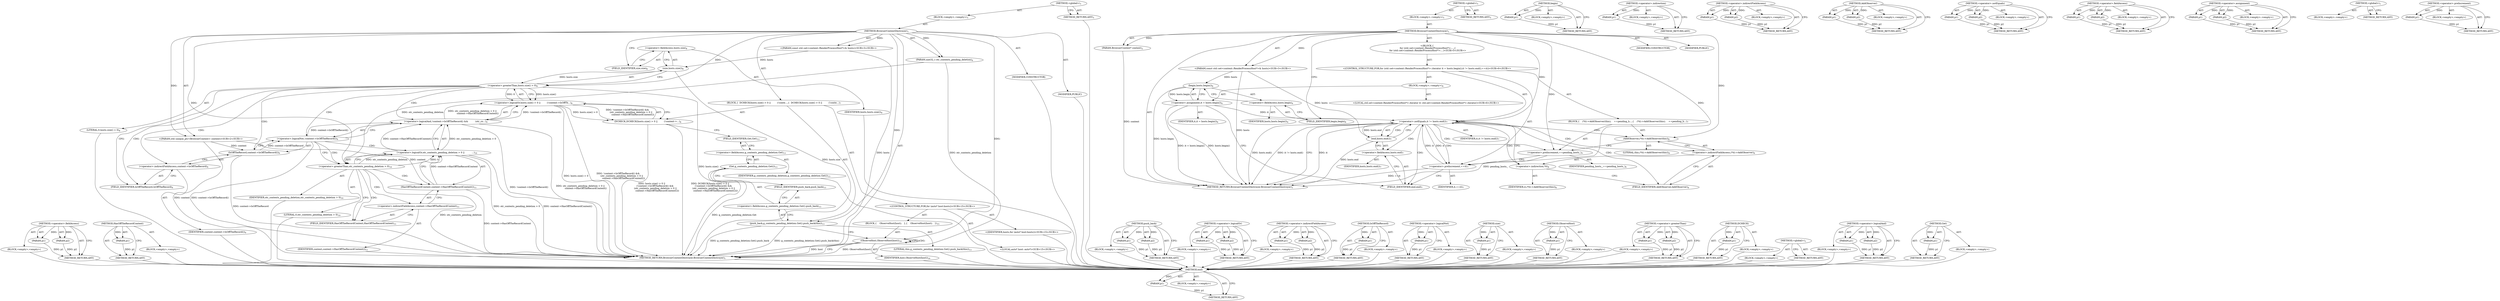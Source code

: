 digraph "Get" {
vulnerable_82 [label=<(METHOD,end)>];
vulnerable_83 [label=<(PARAM,p1)>];
vulnerable_84 [label=<(BLOCK,&lt;empty&gt;,&lt;empty&gt;)>];
vulnerable_85 [label=<(METHOD_RETURN,ANY)>];
vulnerable_6 [label=<(METHOD,&lt;global&gt;)<SUB>1</SUB>>];
vulnerable_7 [label=<(BLOCK,&lt;empty&gt;,&lt;empty&gt;)<SUB>1</SUB>>];
vulnerable_8 [label=<(METHOD,BrowserContextDestroyer)<SUB>1</SUB>>];
vulnerable_9 [label=<(PARAM,BrowserContext* context)<SUB>2</SUB>>];
vulnerable_10 [label="<(PARAM,const std::set&lt;content::RenderProcessHost*&gt;&amp; hosts)<SUB>3</SUB>>"];
vulnerable_11 [label="<(BLOCK,{
  for (std::set&lt;content::RenderProcessHost*&gt;:...,{
  for (std::set&lt;content::RenderProcessHost*&gt;:...)<SUB>5</SUB>>"];
vulnerable_12 [label="<(CONTROL_STRUCTURE,FOR,for (std::set&lt;content::RenderProcessHost*&gt;::iterator it = hosts.begin();it != hosts.end();++it))<SUB>6</SUB>>"];
vulnerable_13 [label=<(BLOCK,&lt;empty&gt;,&lt;empty&gt;)<SUB>6</SUB>>];
vulnerable_14 [label="<(LOCAL,std.set&lt;content.RenderProcessHost*&gt;.iterator it: std.set&lt;content.RenderProcessHost*&gt;.iterator)<SUB>6</SUB>>"];
vulnerable_15 [label=<(&lt;operator&gt;.assignment,it = hosts.begin())<SUB>6</SUB>>];
vulnerable_16 [label=<(IDENTIFIER,it,it = hosts.begin())<SUB>6</SUB>>];
vulnerable_17 [label=<(begin,hosts.begin())<SUB>6</SUB>>];
vulnerable_18 [label=<(&lt;operator&gt;.fieldAccess,hosts.begin)<SUB>6</SUB>>];
vulnerable_19 [label=<(IDENTIFIER,hosts,hosts.begin())<SUB>6</SUB>>];
vulnerable_20 [label=<(FIELD_IDENTIFIER,begin,begin)<SUB>6</SUB>>];
vulnerable_21 [label=<(&lt;operator&gt;.notEquals,it != hosts.end())<SUB>7</SUB>>];
vulnerable_22 [label=<(IDENTIFIER,it,it != hosts.end())<SUB>7</SUB>>];
vulnerable_23 [label=<(end,hosts.end())<SUB>7</SUB>>];
vulnerable_24 [label=<(&lt;operator&gt;.fieldAccess,hosts.end)<SUB>7</SUB>>];
vulnerable_25 [label=<(IDENTIFIER,hosts,hosts.end())<SUB>7</SUB>>];
vulnerable_26 [label=<(FIELD_IDENTIFIER,end,end)<SUB>7</SUB>>];
vulnerable_27 [label=<(&lt;operator&gt;.preIncrement,++it)<SUB>7</SUB>>];
vulnerable_28 [label=<(IDENTIFIER,it,++it)<SUB>7</SUB>>];
vulnerable_29 [label=<(BLOCK,{
    (*it)-&gt;AddObserver(this);
    ++pending_h...,{
    (*it)-&gt;AddObserver(this);
    ++pending_h...)<SUB>7</SUB>>];
vulnerable_30 [label=<(AddObserver,(*it)-&gt;AddObserver(this))<SUB>8</SUB>>];
vulnerable_31 [label=<(&lt;operator&gt;.indirectFieldAccess,(*it)-&gt;AddObserver)<SUB>8</SUB>>];
vulnerable_32 [label=<(&lt;operator&gt;.indirection,*it)<SUB>8</SUB>>];
vulnerable_33 [label=<(IDENTIFIER,it,(*it)-&gt;AddObserver(this))<SUB>8</SUB>>];
vulnerable_34 [label=<(FIELD_IDENTIFIER,AddObserver,AddObserver)<SUB>8</SUB>>];
vulnerable_35 [label=<(LITERAL,this,(*it)-&gt;AddObserver(this))<SUB>8</SUB>>];
vulnerable_36 [label=<(&lt;operator&gt;.preIncrement,++pending_hosts_)<SUB>9</SUB>>];
vulnerable_37 [label=<(IDENTIFIER,pending_hosts_,++pending_hosts_)<SUB>9</SUB>>];
vulnerable_38 [label=<(MODIFIER,CONSTRUCTOR)>];
vulnerable_39 [label=<(MODIFIER,PUBLIC)>];
vulnerable_40 [label=<(METHOD_RETURN,BrowserContextDestroyer.BrowserContextDestroyer)<SUB>1</SUB>>];
vulnerable_42 [label=<(METHOD_RETURN,ANY)<SUB>1</SUB>>];
vulnerable_68 [label=<(METHOD,begin)>];
vulnerable_69 [label=<(PARAM,p1)>];
vulnerable_70 [label=<(BLOCK,&lt;empty&gt;,&lt;empty&gt;)>];
vulnerable_71 [label=<(METHOD_RETURN,ANY)>];
vulnerable_100 [label=<(METHOD,&lt;operator&gt;.indirection)>];
vulnerable_101 [label=<(PARAM,p1)>];
vulnerable_102 [label=<(BLOCK,&lt;empty&gt;,&lt;empty&gt;)>];
vulnerable_103 [label=<(METHOD_RETURN,ANY)>];
vulnerable_95 [label=<(METHOD,&lt;operator&gt;.indirectFieldAccess)>];
vulnerable_96 [label=<(PARAM,p1)>];
vulnerable_97 [label=<(PARAM,p2)>];
vulnerable_98 [label=<(BLOCK,&lt;empty&gt;,&lt;empty&gt;)>];
vulnerable_99 [label=<(METHOD_RETURN,ANY)>];
vulnerable_90 [label=<(METHOD,AddObserver)>];
vulnerable_91 [label=<(PARAM,p1)>];
vulnerable_92 [label=<(PARAM,p2)>];
vulnerable_93 [label=<(BLOCK,&lt;empty&gt;,&lt;empty&gt;)>];
vulnerable_94 [label=<(METHOD_RETURN,ANY)>];
vulnerable_77 [label=<(METHOD,&lt;operator&gt;.notEquals)>];
vulnerable_78 [label=<(PARAM,p1)>];
vulnerable_79 [label=<(PARAM,p2)>];
vulnerable_80 [label=<(BLOCK,&lt;empty&gt;,&lt;empty&gt;)>];
vulnerable_81 [label=<(METHOD_RETURN,ANY)>];
vulnerable_72 [label=<(METHOD,&lt;operator&gt;.fieldAccess)>];
vulnerable_73 [label=<(PARAM,p1)>];
vulnerable_74 [label=<(PARAM,p2)>];
vulnerable_75 [label=<(BLOCK,&lt;empty&gt;,&lt;empty&gt;)>];
vulnerable_76 [label=<(METHOD_RETURN,ANY)>];
vulnerable_63 [label=<(METHOD,&lt;operator&gt;.assignment)>];
vulnerable_64 [label=<(PARAM,p1)>];
vulnerable_65 [label=<(PARAM,p2)>];
vulnerable_66 [label=<(BLOCK,&lt;empty&gt;,&lt;empty&gt;)>];
vulnerable_67 [label=<(METHOD_RETURN,ANY)>];
vulnerable_57 [label=<(METHOD,&lt;global&gt;)<SUB>1</SUB>>];
vulnerable_58 [label=<(BLOCK,&lt;empty&gt;,&lt;empty&gt;)>];
vulnerable_59 [label=<(METHOD_RETURN,ANY)>];
vulnerable_86 [label=<(METHOD,&lt;operator&gt;.preIncrement)>];
vulnerable_87 [label=<(PARAM,p1)>];
vulnerable_88 [label=<(BLOCK,&lt;empty&gt;,&lt;empty&gt;)>];
vulnerable_89 [label=<(METHOD_RETURN,ANY)>];
fixed_96 [label=<(METHOD,&lt;operator&gt;.fieldAccess)>];
fixed_97 [label=<(PARAM,p1)>];
fixed_98 [label=<(PARAM,p2)>];
fixed_99 [label=<(BLOCK,&lt;empty&gt;,&lt;empty&gt;)>];
fixed_100 [label=<(METHOD_RETURN,ANY)>];
fixed_119 [label=<(METHOD,HasOffTheRecordContext)>];
fixed_120 [label=<(PARAM,p1)>];
fixed_121 [label=<(BLOCK,&lt;empty&gt;,&lt;empty&gt;)>];
fixed_122 [label=<(METHOD_RETURN,ANY)>];
fixed_6 [label=<(METHOD,&lt;global&gt;)<SUB>1</SUB>>];
fixed_7 [label=<(BLOCK,&lt;empty&gt;,&lt;empty&gt;)<SUB>1</SUB>>];
fixed_8 [label=<(METHOD,BrowserContextDestroyer)<SUB>1</SUB>>];
fixed_9 [label="<(PARAM,std::unique_ptr&lt;BrowserContext&gt; context)<SUB>2</SUB>>"];
fixed_10 [label="<(PARAM,const std::set&lt;content::RenderProcessHost*&gt;&amp; hosts)<SUB>3</SUB>>"];
fixed_11 [label=<(PARAM,uint32_t otr_contexts_pending_deletion)<SUB>4</SUB>>];
fixed_12 [label=<(BLOCK,{
  DCHECK(hosts.size() &gt; 0 ||
         (!conte...,{
  DCHECK(hosts.size() &gt; 0 ||
         (!conte...)<SUB>7</SUB>>];
fixed_13 [label=<(DCHECK,DCHECK(hosts.size() &gt; 0 ||
         (!context-&gt;...)<SUB>8</SUB>>];
fixed_14 [label=<(&lt;operator&gt;.logicalOr,hosts.size() &gt; 0 ||
         (!context-&gt;IsOffTh...)<SUB>8</SUB>>];
fixed_15 [label=<(&lt;operator&gt;.greaterThan,hosts.size() &gt; 0)<SUB>8</SUB>>];
fixed_16 [label=<(size,hosts.size())<SUB>8</SUB>>];
fixed_17 [label=<(&lt;operator&gt;.fieldAccess,hosts.size)<SUB>8</SUB>>];
fixed_18 [label=<(IDENTIFIER,hosts,hosts.size())<SUB>8</SUB>>];
fixed_19 [label=<(FIELD_IDENTIFIER,size,size)<SUB>8</SUB>>];
fixed_20 [label=<(LITERAL,0,hosts.size() &gt; 0)<SUB>8</SUB>>];
fixed_21 [label=<(&lt;operator&gt;.logicalAnd,!context-&gt;IsOffTheRecord() &amp;&amp;
          (otr_co...)<SUB>9</SUB>>];
fixed_22 [label=<(&lt;operator&gt;.logicalNot,!context-&gt;IsOffTheRecord())<SUB>9</SUB>>];
fixed_23 [label=<(IsOffTheRecord,context-&gt;IsOffTheRecord())<SUB>9</SUB>>];
fixed_24 [label=<(&lt;operator&gt;.indirectFieldAccess,context-&gt;IsOffTheRecord)<SUB>9</SUB>>];
fixed_25 [label=<(IDENTIFIER,context,context-&gt;IsOffTheRecord())<SUB>9</SUB>>];
fixed_26 [label=<(FIELD_IDENTIFIER,IsOffTheRecord,IsOffTheRecord)<SUB>9</SUB>>];
fixed_27 [label=<(&lt;operator&gt;.logicalOr,otr_contexts_pending_deletion &gt; 0 ||
          ...)<SUB>10</SUB>>];
fixed_28 [label=<(&lt;operator&gt;.greaterThan,otr_contexts_pending_deletion &gt; 0)<SUB>10</SUB>>];
fixed_29 [label=<(IDENTIFIER,otr_contexts_pending_deletion,otr_contexts_pending_deletion &gt; 0)<SUB>10</SUB>>];
fixed_30 [label=<(LITERAL,0,otr_contexts_pending_deletion &gt; 0)<SUB>10</SUB>>];
fixed_31 [label=<(HasOffTheRecordContext,context-&gt;HasOffTheRecordContext())<SUB>11</SUB>>];
fixed_32 [label=<(&lt;operator&gt;.indirectFieldAccess,context-&gt;HasOffTheRecordContext)<SUB>11</SUB>>];
fixed_33 [label=<(IDENTIFIER,context,context-&gt;HasOffTheRecordContext())<SUB>11</SUB>>];
fixed_34 [label=<(FIELD_IDENTIFIER,HasOffTheRecordContext,HasOffTheRecordContext)<SUB>11</SUB>>];
fixed_35 [label=<(push_back,g_contexts_pending_deletion.Get().push_back(this))<SUB>13</SUB>>];
fixed_36 [label=<(&lt;operator&gt;.fieldAccess,g_contexts_pending_deletion.Get().push_back)<SUB>13</SUB>>];
fixed_37 [label=<(Get,g_contexts_pending_deletion.Get())<SUB>13</SUB>>];
fixed_38 [label=<(&lt;operator&gt;.fieldAccess,g_contexts_pending_deletion.Get)<SUB>13</SUB>>];
fixed_39 [label=<(IDENTIFIER,g_contexts_pending_deletion,g_contexts_pending_deletion.Get())<SUB>13</SUB>>];
fixed_40 [label=<(FIELD_IDENTIFIER,Get,Get)<SUB>13</SUB>>];
fixed_41 [label=<(FIELD_IDENTIFIER,push_back,push_back)<SUB>13</SUB>>];
fixed_42 [label=<(LITERAL,this,g_contexts_pending_deletion.Get().push_back(this))<SUB>13</SUB>>];
fixed_43 [label="<(CONTROL_STRUCTURE,FOR,for (auto* host:hosts))<SUB>15</SUB>>"];
fixed_44 [label="<(IDENTIFIER,hosts,for (auto* host:hosts))<SUB>15</SUB>>"];
fixed_45 [label="<(LOCAL,auto* host: auto*)<SUB>15</SUB>>"];
fixed_46 [label=<(BLOCK,{
    ObserveHost(host);
   },{
    ObserveHost(host);
   })<SUB>15</SUB>>];
fixed_47 [label=<(ObserveHost,ObserveHost(host))<SUB>16</SUB>>];
fixed_48 [label=<(IDENTIFIER,host,ObserveHost(host))<SUB>16</SUB>>];
fixed_49 [label=<(MODIFIER,CONSTRUCTOR)>];
fixed_50 [label=<(MODIFIER,PUBLIC)>];
fixed_51 [label=<(METHOD_RETURN,BrowserContextDestroyer.BrowserContextDestroyer)<SUB>1</SUB>>];
fixed_53 [label=<(METHOD_RETURN,ANY)<SUB>1</SUB>>];
fixed_123 [label=<(METHOD,push_back)>];
fixed_124 [label=<(PARAM,p1)>];
fixed_125 [label=<(PARAM,p2)>];
fixed_126 [label=<(BLOCK,&lt;empty&gt;,&lt;empty&gt;)>];
fixed_127 [label=<(METHOD_RETURN,ANY)>];
fixed_82 [label=<(METHOD,&lt;operator&gt;.logicalOr)>];
fixed_83 [label=<(PARAM,p1)>];
fixed_84 [label=<(PARAM,p2)>];
fixed_85 [label=<(BLOCK,&lt;empty&gt;,&lt;empty&gt;)>];
fixed_86 [label=<(METHOD_RETURN,ANY)>];
fixed_114 [label=<(METHOD,&lt;operator&gt;.indirectFieldAccess)>];
fixed_115 [label=<(PARAM,p1)>];
fixed_116 [label=<(PARAM,p2)>];
fixed_117 [label=<(BLOCK,&lt;empty&gt;,&lt;empty&gt;)>];
fixed_118 [label=<(METHOD_RETURN,ANY)>];
fixed_110 [label=<(METHOD,IsOffTheRecord)>];
fixed_111 [label=<(PARAM,p1)>];
fixed_112 [label=<(BLOCK,&lt;empty&gt;,&lt;empty&gt;)>];
fixed_113 [label=<(METHOD_RETURN,ANY)>];
fixed_106 [label=<(METHOD,&lt;operator&gt;.logicalNot)>];
fixed_107 [label=<(PARAM,p1)>];
fixed_108 [label=<(BLOCK,&lt;empty&gt;,&lt;empty&gt;)>];
fixed_109 [label=<(METHOD_RETURN,ANY)>];
fixed_92 [label=<(METHOD,size)>];
fixed_93 [label=<(PARAM,p1)>];
fixed_94 [label=<(BLOCK,&lt;empty&gt;,&lt;empty&gt;)>];
fixed_95 [label=<(METHOD_RETURN,ANY)>];
fixed_132 [label=<(METHOD,ObserveHost)>];
fixed_133 [label=<(PARAM,p1)>];
fixed_134 [label=<(BLOCK,&lt;empty&gt;,&lt;empty&gt;)>];
fixed_135 [label=<(METHOD_RETURN,ANY)>];
fixed_87 [label=<(METHOD,&lt;operator&gt;.greaterThan)>];
fixed_88 [label=<(PARAM,p1)>];
fixed_89 [label=<(PARAM,p2)>];
fixed_90 [label=<(BLOCK,&lt;empty&gt;,&lt;empty&gt;)>];
fixed_91 [label=<(METHOD_RETURN,ANY)>];
fixed_78 [label=<(METHOD,DCHECK)>];
fixed_79 [label=<(PARAM,p1)>];
fixed_80 [label=<(BLOCK,&lt;empty&gt;,&lt;empty&gt;)>];
fixed_81 [label=<(METHOD_RETURN,ANY)>];
fixed_72 [label=<(METHOD,&lt;global&gt;)<SUB>1</SUB>>];
fixed_73 [label=<(BLOCK,&lt;empty&gt;,&lt;empty&gt;)>];
fixed_74 [label=<(METHOD_RETURN,ANY)>];
fixed_101 [label=<(METHOD,&lt;operator&gt;.logicalAnd)>];
fixed_102 [label=<(PARAM,p1)>];
fixed_103 [label=<(PARAM,p2)>];
fixed_104 [label=<(BLOCK,&lt;empty&gt;,&lt;empty&gt;)>];
fixed_105 [label=<(METHOD_RETURN,ANY)>];
fixed_128 [label=<(METHOD,Get)>];
fixed_129 [label=<(PARAM,p1)>];
fixed_130 [label=<(BLOCK,&lt;empty&gt;,&lt;empty&gt;)>];
fixed_131 [label=<(METHOD_RETURN,ANY)>];
vulnerable_82 -> vulnerable_83  [key=0, label="AST: "];
vulnerable_82 -> vulnerable_83  [key=1, label="DDG: "];
vulnerable_82 -> vulnerable_84  [key=0, label="AST: "];
vulnerable_82 -> vulnerable_85  [key=0, label="AST: "];
vulnerable_82 -> vulnerable_85  [key=1, label="CFG: "];
vulnerable_83 -> vulnerable_85  [key=0, label="DDG: p1"];
vulnerable_6 -> vulnerable_7  [key=0, label="AST: "];
vulnerable_6 -> vulnerable_42  [key=0, label="AST: "];
vulnerable_6 -> vulnerable_42  [key=1, label="CFG: "];
vulnerable_7 -> vulnerable_8  [key=0, label="AST: "];
vulnerable_8 -> vulnerable_9  [key=0, label="AST: "];
vulnerable_8 -> vulnerable_9  [key=1, label="DDG: "];
vulnerable_8 -> vulnerable_10  [key=0, label="AST: "];
vulnerable_8 -> vulnerable_10  [key=1, label="DDG: "];
vulnerable_8 -> vulnerable_11  [key=0, label="AST: "];
vulnerable_8 -> vulnerable_38  [key=0, label="AST: "];
vulnerable_8 -> vulnerable_39  [key=0, label="AST: "];
vulnerable_8 -> vulnerable_40  [key=0, label="AST: "];
vulnerable_8 -> vulnerable_20  [key=0, label="CFG: "];
vulnerable_8 -> vulnerable_21  [key=0, label="DDG: "];
vulnerable_8 -> vulnerable_27  [key=0, label="DDG: "];
vulnerable_8 -> vulnerable_30  [key=0, label="DDG: "];
vulnerable_8 -> vulnerable_36  [key=0, label="DDG: "];
vulnerable_9 -> vulnerable_40  [key=0, label="DDG: context"];
vulnerable_10 -> vulnerable_40  [key=0, label="DDG: hosts"];
vulnerable_10 -> vulnerable_23  [key=0, label="DDG: hosts"];
vulnerable_10 -> vulnerable_17  [key=0, label="DDG: hosts"];
vulnerable_11 -> vulnerable_12  [key=0, label="AST: "];
vulnerable_12 -> vulnerable_13  [key=0, label="AST: "];
vulnerable_12 -> vulnerable_21  [key=0, label="AST: "];
vulnerable_12 -> vulnerable_27  [key=0, label="AST: "];
vulnerable_12 -> vulnerable_29  [key=0, label="AST: "];
vulnerable_13 -> vulnerable_14  [key=0, label="AST: "];
vulnerable_13 -> vulnerable_15  [key=0, label="AST: "];
vulnerable_15 -> vulnerable_16  [key=0, label="AST: "];
vulnerable_15 -> vulnerable_17  [key=0, label="AST: "];
vulnerable_15 -> vulnerable_26  [key=0, label="CFG: "];
vulnerable_15 -> vulnerable_40  [key=0, label="DDG: hosts.begin()"];
vulnerable_15 -> vulnerable_40  [key=1, label="DDG: it = hosts.begin()"];
vulnerable_15 -> vulnerable_21  [key=0, label="DDG: it"];
vulnerable_17 -> vulnerable_18  [key=0, label="AST: "];
vulnerable_17 -> vulnerable_15  [key=0, label="CFG: "];
vulnerable_17 -> vulnerable_15  [key=1, label="DDG: hosts.begin"];
vulnerable_17 -> vulnerable_40  [key=0, label="DDG: hosts.begin"];
vulnerable_18 -> vulnerable_19  [key=0, label="AST: "];
vulnerable_18 -> vulnerable_20  [key=0, label="AST: "];
vulnerable_18 -> vulnerable_17  [key=0, label="CFG: "];
vulnerable_20 -> vulnerable_18  [key=0, label="CFG: "];
vulnerable_21 -> vulnerable_22  [key=0, label="AST: "];
vulnerable_21 -> vulnerable_23  [key=0, label="AST: "];
vulnerable_21 -> vulnerable_23  [key=1, label="CDG: "];
vulnerable_21 -> vulnerable_40  [key=0, label="CFG: "];
vulnerable_21 -> vulnerable_40  [key=1, label="DDG: it"];
vulnerable_21 -> vulnerable_40  [key=2, label="DDG: hosts.end()"];
vulnerable_21 -> vulnerable_40  [key=3, label="DDG: it != hosts.end()"];
vulnerable_21 -> vulnerable_32  [key=0, label="CFG: "];
vulnerable_21 -> vulnerable_32  [key=1, label="CDG: "];
vulnerable_21 -> vulnerable_27  [key=0, label="DDG: it"];
vulnerable_21 -> vulnerable_27  [key=1, label="CDG: "];
vulnerable_21 -> vulnerable_24  [key=0, label="CDG: "];
vulnerable_21 -> vulnerable_30  [key=0, label="CDG: "];
vulnerable_21 -> vulnerable_34  [key=0, label="CDG: "];
vulnerable_21 -> vulnerable_21  [key=0, label="CDG: "];
vulnerable_21 -> vulnerable_26  [key=0, label="CDG: "];
vulnerable_21 -> vulnerable_36  [key=0, label="CDG: "];
vulnerable_21 -> vulnerable_31  [key=0, label="CDG: "];
vulnerable_23 -> vulnerable_24  [key=0, label="AST: "];
vulnerable_23 -> vulnerable_21  [key=0, label="CFG: "];
vulnerable_23 -> vulnerable_21  [key=1, label="DDG: hosts.end"];
vulnerable_23 -> vulnerable_40  [key=0, label="DDG: hosts.end"];
vulnerable_24 -> vulnerable_25  [key=0, label="AST: "];
vulnerable_24 -> vulnerable_26  [key=0, label="AST: "];
vulnerable_24 -> vulnerable_23  [key=0, label="CFG: "];
vulnerable_26 -> vulnerable_24  [key=0, label="CFG: "];
vulnerable_27 -> vulnerable_28  [key=0, label="AST: "];
vulnerable_27 -> vulnerable_26  [key=0, label="CFG: "];
vulnerable_27 -> vulnerable_40  [key=0, label="DDG: ++it"];
vulnerable_27 -> vulnerable_21  [key=0, label="DDG: it"];
vulnerable_29 -> vulnerable_30  [key=0, label="AST: "];
vulnerable_29 -> vulnerable_36  [key=0, label="AST: "];
vulnerable_30 -> vulnerable_31  [key=0, label="AST: "];
vulnerable_30 -> vulnerable_35  [key=0, label="AST: "];
vulnerable_30 -> vulnerable_36  [key=0, label="CFG: "];
vulnerable_31 -> vulnerable_32  [key=0, label="AST: "];
vulnerable_31 -> vulnerable_34  [key=0, label="AST: "];
vulnerable_31 -> vulnerable_30  [key=0, label="CFG: "];
vulnerable_32 -> vulnerable_33  [key=0, label="AST: "];
vulnerable_32 -> vulnerable_34  [key=0, label="CFG: "];
vulnerable_34 -> vulnerable_31  [key=0, label="CFG: "];
vulnerable_36 -> vulnerable_37  [key=0, label="AST: "];
vulnerable_36 -> vulnerable_27  [key=0, label="CFG: "];
vulnerable_36 -> vulnerable_40  [key=0, label="DDG: pending_hosts_"];
vulnerable_68 -> vulnerable_69  [key=0, label="AST: "];
vulnerable_68 -> vulnerable_69  [key=1, label="DDG: "];
vulnerable_68 -> vulnerable_70  [key=0, label="AST: "];
vulnerable_68 -> vulnerable_71  [key=0, label="AST: "];
vulnerable_68 -> vulnerable_71  [key=1, label="CFG: "];
vulnerable_69 -> vulnerable_71  [key=0, label="DDG: p1"];
vulnerable_100 -> vulnerable_101  [key=0, label="AST: "];
vulnerable_100 -> vulnerable_101  [key=1, label="DDG: "];
vulnerable_100 -> vulnerable_102  [key=0, label="AST: "];
vulnerable_100 -> vulnerable_103  [key=0, label="AST: "];
vulnerable_100 -> vulnerable_103  [key=1, label="CFG: "];
vulnerable_101 -> vulnerable_103  [key=0, label="DDG: p1"];
vulnerable_95 -> vulnerable_96  [key=0, label="AST: "];
vulnerable_95 -> vulnerable_96  [key=1, label="DDG: "];
vulnerable_95 -> vulnerable_98  [key=0, label="AST: "];
vulnerable_95 -> vulnerable_97  [key=0, label="AST: "];
vulnerable_95 -> vulnerable_97  [key=1, label="DDG: "];
vulnerable_95 -> vulnerable_99  [key=0, label="AST: "];
vulnerable_95 -> vulnerable_99  [key=1, label="CFG: "];
vulnerable_96 -> vulnerable_99  [key=0, label="DDG: p1"];
vulnerable_97 -> vulnerable_99  [key=0, label="DDG: p2"];
vulnerable_90 -> vulnerable_91  [key=0, label="AST: "];
vulnerable_90 -> vulnerable_91  [key=1, label="DDG: "];
vulnerable_90 -> vulnerable_93  [key=0, label="AST: "];
vulnerable_90 -> vulnerable_92  [key=0, label="AST: "];
vulnerable_90 -> vulnerable_92  [key=1, label="DDG: "];
vulnerable_90 -> vulnerable_94  [key=0, label="AST: "];
vulnerable_90 -> vulnerable_94  [key=1, label="CFG: "];
vulnerable_91 -> vulnerable_94  [key=0, label="DDG: p1"];
vulnerable_92 -> vulnerable_94  [key=0, label="DDG: p2"];
vulnerable_77 -> vulnerable_78  [key=0, label="AST: "];
vulnerable_77 -> vulnerable_78  [key=1, label="DDG: "];
vulnerable_77 -> vulnerable_80  [key=0, label="AST: "];
vulnerable_77 -> vulnerable_79  [key=0, label="AST: "];
vulnerable_77 -> vulnerable_79  [key=1, label="DDG: "];
vulnerable_77 -> vulnerable_81  [key=0, label="AST: "];
vulnerable_77 -> vulnerable_81  [key=1, label="CFG: "];
vulnerable_78 -> vulnerable_81  [key=0, label="DDG: p1"];
vulnerable_79 -> vulnerable_81  [key=0, label="DDG: p2"];
vulnerable_72 -> vulnerable_73  [key=0, label="AST: "];
vulnerable_72 -> vulnerable_73  [key=1, label="DDG: "];
vulnerable_72 -> vulnerable_75  [key=0, label="AST: "];
vulnerable_72 -> vulnerable_74  [key=0, label="AST: "];
vulnerable_72 -> vulnerable_74  [key=1, label="DDG: "];
vulnerable_72 -> vulnerable_76  [key=0, label="AST: "];
vulnerable_72 -> vulnerable_76  [key=1, label="CFG: "];
vulnerable_73 -> vulnerable_76  [key=0, label="DDG: p1"];
vulnerable_74 -> vulnerable_76  [key=0, label="DDG: p2"];
vulnerable_63 -> vulnerable_64  [key=0, label="AST: "];
vulnerable_63 -> vulnerable_64  [key=1, label="DDG: "];
vulnerable_63 -> vulnerable_66  [key=0, label="AST: "];
vulnerable_63 -> vulnerable_65  [key=0, label="AST: "];
vulnerable_63 -> vulnerable_65  [key=1, label="DDG: "];
vulnerable_63 -> vulnerable_67  [key=0, label="AST: "];
vulnerable_63 -> vulnerable_67  [key=1, label="CFG: "];
vulnerable_64 -> vulnerable_67  [key=0, label="DDG: p1"];
vulnerable_65 -> vulnerable_67  [key=0, label="DDG: p2"];
vulnerable_57 -> vulnerable_58  [key=0, label="AST: "];
vulnerable_57 -> vulnerable_59  [key=0, label="AST: "];
vulnerable_57 -> vulnerable_59  [key=1, label="CFG: "];
vulnerable_86 -> vulnerable_87  [key=0, label="AST: "];
vulnerable_86 -> vulnerable_87  [key=1, label="DDG: "];
vulnerable_86 -> vulnerable_88  [key=0, label="AST: "];
vulnerable_86 -> vulnerable_89  [key=0, label="AST: "];
vulnerable_86 -> vulnerable_89  [key=1, label="CFG: "];
vulnerable_87 -> vulnerable_89  [key=0, label="DDG: p1"];
fixed_96 -> fixed_97  [key=0, label="AST: "];
fixed_96 -> fixed_97  [key=1, label="DDG: "];
fixed_96 -> fixed_99  [key=0, label="AST: "];
fixed_96 -> fixed_98  [key=0, label="AST: "];
fixed_96 -> fixed_98  [key=1, label="DDG: "];
fixed_96 -> fixed_100  [key=0, label="AST: "];
fixed_96 -> fixed_100  [key=1, label="CFG: "];
fixed_97 -> fixed_100  [key=0, label="DDG: p1"];
fixed_98 -> fixed_100  [key=0, label="DDG: p2"];
fixed_99 -> vulnerable_82  [key=0];
fixed_100 -> vulnerable_82  [key=0];
fixed_119 -> fixed_120  [key=0, label="AST: "];
fixed_119 -> fixed_120  [key=1, label="DDG: "];
fixed_119 -> fixed_121  [key=0, label="AST: "];
fixed_119 -> fixed_122  [key=0, label="AST: "];
fixed_119 -> fixed_122  [key=1, label="CFG: "];
fixed_120 -> fixed_122  [key=0, label="DDG: p1"];
fixed_121 -> vulnerable_82  [key=0];
fixed_122 -> vulnerable_82  [key=0];
fixed_6 -> fixed_7  [key=0, label="AST: "];
fixed_6 -> fixed_53  [key=0, label="AST: "];
fixed_6 -> fixed_53  [key=1, label="CFG: "];
fixed_7 -> fixed_8  [key=0, label="AST: "];
fixed_8 -> fixed_9  [key=0, label="AST: "];
fixed_8 -> fixed_9  [key=1, label="DDG: "];
fixed_8 -> fixed_10  [key=0, label="AST: "];
fixed_8 -> fixed_10  [key=1, label="DDG: "];
fixed_8 -> fixed_11  [key=0, label="AST: "];
fixed_8 -> fixed_11  [key=1, label="DDG: "];
fixed_8 -> fixed_12  [key=0, label="AST: "];
fixed_8 -> fixed_49  [key=0, label="AST: "];
fixed_8 -> fixed_50  [key=0, label="AST: "];
fixed_8 -> fixed_51  [key=0, label="AST: "];
fixed_8 -> fixed_19  [key=0, label="CFG: "];
fixed_8 -> fixed_35  [key=0, label="DDG: "];
fixed_8 -> fixed_15  [key=0, label="DDG: "];
fixed_8 -> fixed_47  [key=0, label="DDG: "];
fixed_8 -> fixed_28  [key=0, label="DDG: "];
fixed_9 -> fixed_51  [key=0, label="DDG: context"];
fixed_9 -> fixed_23  [key=0, label="DDG: context"];
fixed_9 -> fixed_31  [key=0, label="DDG: context"];
fixed_10 -> fixed_51  [key=0, label="DDG: hosts"];
fixed_10 -> fixed_16  [key=0, label="DDG: hosts"];
fixed_11 -> fixed_51  [key=0, label="DDG: otr_contexts_pending_deletion"];
fixed_11 -> fixed_28  [key=0, label="DDG: otr_contexts_pending_deletion"];
fixed_12 -> fixed_13  [key=0, label="AST: "];
fixed_12 -> fixed_35  [key=0, label="AST: "];
fixed_12 -> fixed_43  [key=0, label="AST: "];
fixed_13 -> fixed_14  [key=0, label="AST: "];
fixed_13 -> fixed_40  [key=0, label="CFG: "];
fixed_13 -> fixed_51  [key=0, label="DDG: hosts.size() &gt; 0 ||
         (!context-&gt;IsOffTheRecord() &amp;&amp;
          (otr_contexts_pending_deletion &gt; 0 ||
               context-&gt;HasOffTheRecordContext()))"];
fixed_13 -> fixed_51  [key=1, label="DDG: DCHECK(hosts.size() &gt; 0 ||
         (!context-&gt;IsOffTheRecord() &amp;&amp;
          (otr_contexts_pending_deletion &gt; 0 ||
               context-&gt;HasOffTheRecordContext())))"];
fixed_14 -> fixed_15  [key=0, label="AST: "];
fixed_14 -> fixed_21  [key=0, label="AST: "];
fixed_14 -> fixed_13  [key=0, label="CFG: "];
fixed_14 -> fixed_13  [key=1, label="DDG: hosts.size() &gt; 0"];
fixed_14 -> fixed_13  [key=2, label="DDG: !context-&gt;IsOffTheRecord() &amp;&amp;
          (otr_contexts_pending_deletion &gt; 0 ||
               context-&gt;HasOffTheRecordContext())"];
fixed_14 -> fixed_51  [key=0, label="DDG: hosts.size() &gt; 0"];
fixed_14 -> fixed_51  [key=1, label="DDG: !context-&gt;IsOffTheRecord() &amp;&amp;
          (otr_contexts_pending_deletion &gt; 0 ||
               context-&gt;HasOffTheRecordContext())"];
fixed_15 -> fixed_16  [key=0, label="AST: "];
fixed_15 -> fixed_20  [key=0, label="AST: "];
fixed_15 -> fixed_14  [key=0, label="CFG: "];
fixed_15 -> fixed_14  [key=1, label="DDG: hosts.size()"];
fixed_15 -> fixed_14  [key=2, label="DDG: 0"];
fixed_15 -> fixed_26  [key=0, label="CFG: "];
fixed_15 -> fixed_26  [key=1, label="CDG: "];
fixed_15 -> fixed_51  [key=0, label="DDG: hosts.size()"];
fixed_15 -> fixed_24  [key=0, label="CDG: "];
fixed_15 -> fixed_21  [key=0, label="CDG: "];
fixed_15 -> fixed_23  [key=0, label="CDG: "];
fixed_15 -> fixed_22  [key=0, label="CDG: "];
fixed_16 -> fixed_17  [key=0, label="AST: "];
fixed_16 -> fixed_15  [key=0, label="CFG: "];
fixed_16 -> fixed_15  [key=1, label="DDG: hosts.size"];
fixed_16 -> fixed_51  [key=0, label="DDG: hosts.size"];
fixed_17 -> fixed_18  [key=0, label="AST: "];
fixed_17 -> fixed_19  [key=0, label="AST: "];
fixed_17 -> fixed_16  [key=0, label="CFG: "];
fixed_18 -> vulnerable_82  [key=0];
fixed_19 -> fixed_17  [key=0, label="CFG: "];
fixed_20 -> vulnerable_82  [key=0];
fixed_21 -> fixed_22  [key=0, label="AST: "];
fixed_21 -> fixed_27  [key=0, label="AST: "];
fixed_21 -> fixed_14  [key=0, label="CFG: "];
fixed_21 -> fixed_14  [key=1, label="DDG: !context-&gt;IsOffTheRecord()"];
fixed_21 -> fixed_14  [key=2, label="DDG: otr_contexts_pending_deletion &gt; 0 ||
               context-&gt;HasOffTheRecordContext()"];
fixed_21 -> fixed_51  [key=0, label="DDG: !context-&gt;IsOffTheRecord()"];
fixed_21 -> fixed_51  [key=1, label="DDG: otr_contexts_pending_deletion &gt; 0 ||
               context-&gt;HasOffTheRecordContext()"];
fixed_22 -> fixed_23  [key=0, label="AST: "];
fixed_22 -> fixed_21  [key=0, label="CFG: "];
fixed_22 -> fixed_21  [key=1, label="DDG: context-&gt;IsOffTheRecord()"];
fixed_22 -> fixed_28  [key=0, label="CFG: "];
fixed_22 -> fixed_28  [key=1, label="CDG: "];
fixed_22 -> fixed_51  [key=0, label="DDG: context-&gt;IsOffTheRecord()"];
fixed_22 -> fixed_27  [key=0, label="CDG: "];
fixed_23 -> fixed_24  [key=0, label="AST: "];
fixed_23 -> fixed_22  [key=0, label="CFG: "];
fixed_23 -> fixed_22  [key=1, label="DDG: context-&gt;IsOffTheRecord"];
fixed_23 -> fixed_51  [key=0, label="DDG: context-&gt;IsOffTheRecord"];
fixed_24 -> fixed_25  [key=0, label="AST: "];
fixed_24 -> fixed_26  [key=0, label="AST: "];
fixed_24 -> fixed_23  [key=0, label="CFG: "];
fixed_25 -> vulnerable_82  [key=0];
fixed_26 -> fixed_24  [key=0, label="CFG: "];
fixed_27 -> fixed_28  [key=0, label="AST: "];
fixed_27 -> fixed_31  [key=0, label="AST: "];
fixed_27 -> fixed_21  [key=0, label="CFG: "];
fixed_27 -> fixed_21  [key=1, label="DDG: otr_contexts_pending_deletion &gt; 0"];
fixed_27 -> fixed_21  [key=2, label="DDG: context-&gt;HasOffTheRecordContext()"];
fixed_27 -> fixed_51  [key=0, label="DDG: otr_contexts_pending_deletion &gt; 0"];
fixed_27 -> fixed_51  [key=1, label="DDG: context-&gt;HasOffTheRecordContext()"];
fixed_28 -> fixed_29  [key=0, label="AST: "];
fixed_28 -> fixed_30  [key=0, label="AST: "];
fixed_28 -> fixed_27  [key=0, label="CFG: "];
fixed_28 -> fixed_27  [key=1, label="DDG: otr_contexts_pending_deletion"];
fixed_28 -> fixed_27  [key=2, label="DDG: 0"];
fixed_28 -> fixed_34  [key=0, label="CFG: "];
fixed_28 -> fixed_34  [key=1, label="CDG: "];
fixed_28 -> fixed_51  [key=0, label="DDG: otr_contexts_pending_deletion"];
fixed_28 -> fixed_32  [key=0, label="CDG: "];
fixed_28 -> fixed_31  [key=0, label="CDG: "];
fixed_29 -> vulnerable_82  [key=0];
fixed_30 -> vulnerable_82  [key=0];
fixed_31 -> fixed_32  [key=0, label="AST: "];
fixed_31 -> fixed_27  [key=0, label="CFG: "];
fixed_31 -> fixed_27  [key=1, label="DDG: context-&gt;HasOffTheRecordContext"];
fixed_31 -> fixed_51  [key=0, label="DDG: context-&gt;HasOffTheRecordContext"];
fixed_32 -> fixed_33  [key=0, label="AST: "];
fixed_32 -> fixed_34  [key=0, label="AST: "];
fixed_32 -> fixed_31  [key=0, label="CFG: "];
fixed_33 -> vulnerable_82  [key=0];
fixed_34 -> fixed_32  [key=0, label="CFG: "];
fixed_35 -> fixed_36  [key=0, label="AST: "];
fixed_35 -> fixed_42  [key=0, label="AST: "];
fixed_35 -> fixed_47  [key=0, label="CFG: "];
fixed_35 -> fixed_51  [key=0, label="DDG: g_contexts_pending_deletion.Get().push_back"];
fixed_35 -> fixed_51  [key=1, label="DDG: g_contexts_pending_deletion.Get().push_back(this)"];
fixed_36 -> fixed_37  [key=0, label="AST: "];
fixed_36 -> fixed_41  [key=0, label="AST: "];
fixed_36 -> fixed_35  [key=0, label="CFG: "];
fixed_37 -> fixed_38  [key=0, label="AST: "];
fixed_37 -> fixed_41  [key=0, label="CFG: "];
fixed_37 -> fixed_51  [key=0, label="DDG: g_contexts_pending_deletion.Get"];
fixed_38 -> fixed_39  [key=0, label="AST: "];
fixed_38 -> fixed_40  [key=0, label="AST: "];
fixed_38 -> fixed_37  [key=0, label="CFG: "];
fixed_39 -> vulnerable_82  [key=0];
fixed_40 -> fixed_38  [key=0, label="CFG: "];
fixed_41 -> fixed_36  [key=0, label="CFG: "];
fixed_42 -> vulnerable_82  [key=0];
fixed_43 -> fixed_44  [key=0, label="AST: "];
fixed_43 -> fixed_45  [key=0, label="AST: "];
fixed_43 -> fixed_46  [key=0, label="AST: "];
fixed_44 -> vulnerable_82  [key=0];
fixed_45 -> vulnerable_82  [key=0];
fixed_46 -> fixed_47  [key=0, label="AST: "];
fixed_47 -> fixed_48  [key=0, label="AST: "];
fixed_47 -> fixed_51  [key=0, label="CFG: "];
fixed_47 -> fixed_51  [key=1, label="DDG: ObserveHost(host)"];
fixed_47 -> fixed_51  [key=2, label="DDG: host"];
fixed_47 -> fixed_47  [key=0, label="CFG: "];
fixed_47 -> fixed_47  [key=1, label="CDG: "];
fixed_48 -> vulnerable_82  [key=0];
fixed_49 -> vulnerable_82  [key=0];
fixed_50 -> vulnerable_82  [key=0];
fixed_51 -> vulnerable_82  [key=0];
fixed_53 -> vulnerable_82  [key=0];
fixed_123 -> fixed_124  [key=0, label="AST: "];
fixed_123 -> fixed_124  [key=1, label="DDG: "];
fixed_123 -> fixed_126  [key=0, label="AST: "];
fixed_123 -> fixed_125  [key=0, label="AST: "];
fixed_123 -> fixed_125  [key=1, label="DDG: "];
fixed_123 -> fixed_127  [key=0, label="AST: "];
fixed_123 -> fixed_127  [key=1, label="CFG: "];
fixed_124 -> fixed_127  [key=0, label="DDG: p1"];
fixed_125 -> fixed_127  [key=0, label="DDG: p2"];
fixed_126 -> vulnerable_82  [key=0];
fixed_127 -> vulnerable_82  [key=0];
fixed_82 -> fixed_83  [key=0, label="AST: "];
fixed_82 -> fixed_83  [key=1, label="DDG: "];
fixed_82 -> fixed_85  [key=0, label="AST: "];
fixed_82 -> fixed_84  [key=0, label="AST: "];
fixed_82 -> fixed_84  [key=1, label="DDG: "];
fixed_82 -> fixed_86  [key=0, label="AST: "];
fixed_82 -> fixed_86  [key=1, label="CFG: "];
fixed_83 -> fixed_86  [key=0, label="DDG: p1"];
fixed_84 -> fixed_86  [key=0, label="DDG: p2"];
fixed_85 -> vulnerable_82  [key=0];
fixed_86 -> vulnerable_82  [key=0];
fixed_114 -> fixed_115  [key=0, label="AST: "];
fixed_114 -> fixed_115  [key=1, label="DDG: "];
fixed_114 -> fixed_117  [key=0, label="AST: "];
fixed_114 -> fixed_116  [key=0, label="AST: "];
fixed_114 -> fixed_116  [key=1, label="DDG: "];
fixed_114 -> fixed_118  [key=0, label="AST: "];
fixed_114 -> fixed_118  [key=1, label="CFG: "];
fixed_115 -> fixed_118  [key=0, label="DDG: p1"];
fixed_116 -> fixed_118  [key=0, label="DDG: p2"];
fixed_117 -> vulnerable_82  [key=0];
fixed_118 -> vulnerable_82  [key=0];
fixed_110 -> fixed_111  [key=0, label="AST: "];
fixed_110 -> fixed_111  [key=1, label="DDG: "];
fixed_110 -> fixed_112  [key=0, label="AST: "];
fixed_110 -> fixed_113  [key=0, label="AST: "];
fixed_110 -> fixed_113  [key=1, label="CFG: "];
fixed_111 -> fixed_113  [key=0, label="DDG: p1"];
fixed_112 -> vulnerable_82  [key=0];
fixed_113 -> vulnerable_82  [key=0];
fixed_106 -> fixed_107  [key=0, label="AST: "];
fixed_106 -> fixed_107  [key=1, label="DDG: "];
fixed_106 -> fixed_108  [key=0, label="AST: "];
fixed_106 -> fixed_109  [key=0, label="AST: "];
fixed_106 -> fixed_109  [key=1, label="CFG: "];
fixed_107 -> fixed_109  [key=0, label="DDG: p1"];
fixed_108 -> vulnerable_82  [key=0];
fixed_109 -> vulnerable_82  [key=0];
fixed_92 -> fixed_93  [key=0, label="AST: "];
fixed_92 -> fixed_93  [key=1, label="DDG: "];
fixed_92 -> fixed_94  [key=0, label="AST: "];
fixed_92 -> fixed_95  [key=0, label="AST: "];
fixed_92 -> fixed_95  [key=1, label="CFG: "];
fixed_93 -> fixed_95  [key=0, label="DDG: p1"];
fixed_94 -> vulnerable_82  [key=0];
fixed_95 -> vulnerable_82  [key=0];
fixed_132 -> fixed_133  [key=0, label="AST: "];
fixed_132 -> fixed_133  [key=1, label="DDG: "];
fixed_132 -> fixed_134  [key=0, label="AST: "];
fixed_132 -> fixed_135  [key=0, label="AST: "];
fixed_132 -> fixed_135  [key=1, label="CFG: "];
fixed_133 -> fixed_135  [key=0, label="DDG: p1"];
fixed_134 -> vulnerable_82  [key=0];
fixed_135 -> vulnerable_82  [key=0];
fixed_87 -> fixed_88  [key=0, label="AST: "];
fixed_87 -> fixed_88  [key=1, label="DDG: "];
fixed_87 -> fixed_90  [key=0, label="AST: "];
fixed_87 -> fixed_89  [key=0, label="AST: "];
fixed_87 -> fixed_89  [key=1, label="DDG: "];
fixed_87 -> fixed_91  [key=0, label="AST: "];
fixed_87 -> fixed_91  [key=1, label="CFG: "];
fixed_88 -> fixed_91  [key=0, label="DDG: p1"];
fixed_89 -> fixed_91  [key=0, label="DDG: p2"];
fixed_90 -> vulnerable_82  [key=0];
fixed_91 -> vulnerable_82  [key=0];
fixed_78 -> fixed_79  [key=0, label="AST: "];
fixed_78 -> fixed_79  [key=1, label="DDG: "];
fixed_78 -> fixed_80  [key=0, label="AST: "];
fixed_78 -> fixed_81  [key=0, label="AST: "];
fixed_78 -> fixed_81  [key=1, label="CFG: "];
fixed_79 -> fixed_81  [key=0, label="DDG: p1"];
fixed_80 -> vulnerable_82  [key=0];
fixed_81 -> vulnerable_82  [key=0];
fixed_72 -> fixed_73  [key=0, label="AST: "];
fixed_72 -> fixed_74  [key=0, label="AST: "];
fixed_72 -> fixed_74  [key=1, label="CFG: "];
fixed_73 -> vulnerable_82  [key=0];
fixed_74 -> vulnerable_82  [key=0];
fixed_101 -> fixed_102  [key=0, label="AST: "];
fixed_101 -> fixed_102  [key=1, label="DDG: "];
fixed_101 -> fixed_104  [key=0, label="AST: "];
fixed_101 -> fixed_103  [key=0, label="AST: "];
fixed_101 -> fixed_103  [key=1, label="DDG: "];
fixed_101 -> fixed_105  [key=0, label="AST: "];
fixed_101 -> fixed_105  [key=1, label="CFG: "];
fixed_102 -> fixed_105  [key=0, label="DDG: p1"];
fixed_103 -> fixed_105  [key=0, label="DDG: p2"];
fixed_104 -> vulnerable_82  [key=0];
fixed_105 -> vulnerable_82  [key=0];
fixed_128 -> fixed_129  [key=0, label="AST: "];
fixed_128 -> fixed_129  [key=1, label="DDG: "];
fixed_128 -> fixed_130  [key=0, label="AST: "];
fixed_128 -> fixed_131  [key=0, label="AST: "];
fixed_128 -> fixed_131  [key=1, label="CFG: "];
fixed_129 -> fixed_131  [key=0, label="DDG: p1"];
fixed_130 -> vulnerable_82  [key=0];
fixed_131 -> vulnerable_82  [key=0];
}
